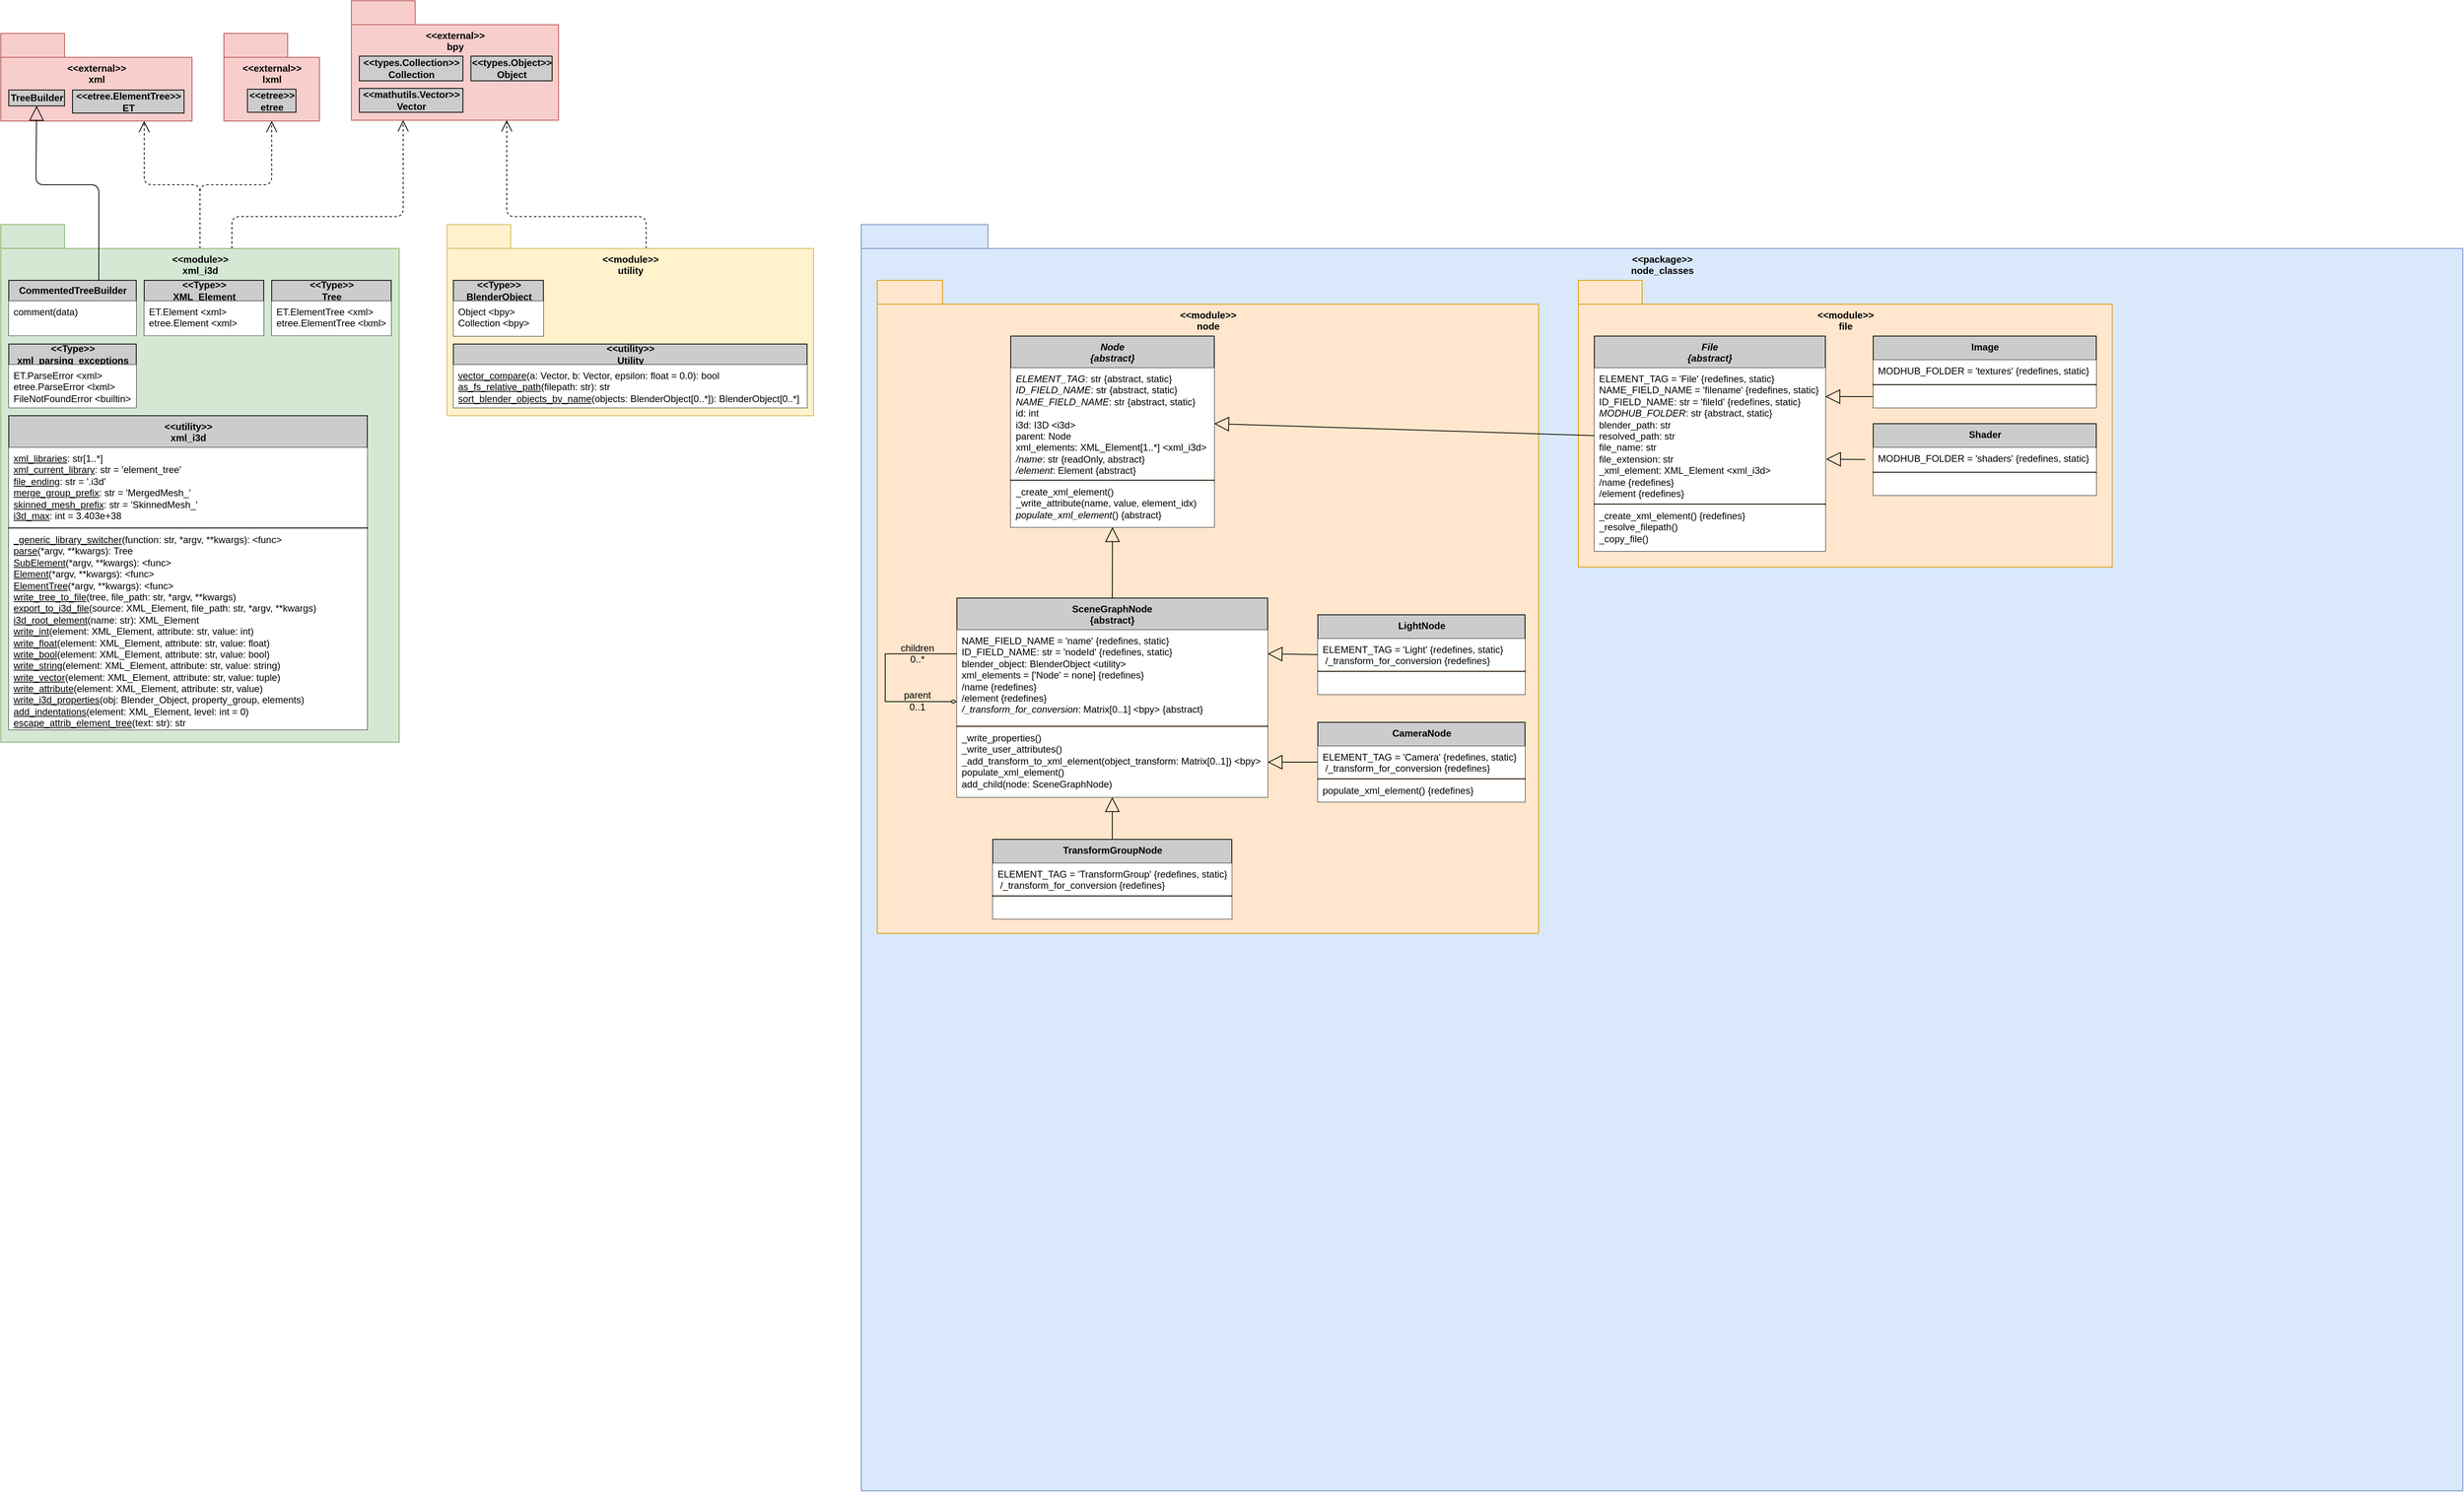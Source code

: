 <mxfile version="14.4.3" type="device"><diagram name="Page-1" id="b5b7bab2-c9e2-2cf4-8b2a-24fd1a2a6d21"><mxGraphModel dx="2844" dy="3982" grid="1" gridSize="10" guides="1" tooltips="1" connect="1" arrows="1" fold="1" page="1" pageScale="1" pageWidth="827" pageHeight="1169" background="#ffffff" math="0" shadow="0"><root><mxCell id="0"/><mxCell id="1" parent="0"/><mxCell id="hyC1rjjS6D9ZSaGe7eLf-1" value="&amp;lt;&amp;lt;package&amp;gt;&amp;gt;&lt;br&gt;node_classes" style="shape=folder;fontStyle=1;tabWidth=80;tabHeight=30;tabPosition=left;html=1;boundedLbl=1;verticalAlign=top;fillColor=#dae8fc;strokeColor=#6c8ebf;" parent="1" vertex="1"><mxGeometry x="1120" y="-990" width="2010" height="1590" as="geometry"/></mxCell><mxCell id="IZFEY0VcawkdVbA5wCVp-119" value="" style="group" parent="1" vertex="1" connectable="0"><mxGeometry x="320" y="-1240" width="130" height="130" as="geometry"/></mxCell><mxCell id="IZFEY0VcawkdVbA5wCVp-196" value="" style="group" parent="IZFEY0VcawkdVbA5wCVp-119" vertex="1" connectable="0"><mxGeometry y="10" width="120" height="110" as="geometry"/></mxCell><mxCell id="IZFEY0VcawkdVbA5wCVp-99" value="&amp;lt;&amp;lt;external&amp;gt;&amp;gt;&lt;br&gt;lxml" style="shape=folder;fontStyle=1;tabWidth=80;tabHeight=30;tabPosition=left;html=1;boundedLbl=1;verticalAlign=top;fillColor=#f8cecc;strokeColor=#b85450;" parent="IZFEY0VcawkdVbA5wCVp-196" vertex="1"><mxGeometry width="120" height="110" as="geometry"/></mxCell><mxCell id="IZFEY0VcawkdVbA5wCVp-190" value="&lt;b&gt;&amp;lt;&amp;lt;etree&amp;gt;&amp;gt;&lt;br&gt;etree&lt;br&gt;&lt;/b&gt;" style="fontStyle=0;shadow=0;sketch=0;strokeWidth=1;fillColor=#CCCCCC;gradientColor=none;fontSize=12;html=1;" parent="IZFEY0VcawkdVbA5wCVp-196" vertex="1"><mxGeometry x="29.538" y="70" width="60.923" height="29" as="geometry"/></mxCell><mxCell id="IZFEY0VcawkdVbA5wCVp-120" value="" style="group" parent="1" vertex="1" connectable="0"><mxGeometry x="40" y="-1230" width="240" height="130" as="geometry"/></mxCell><mxCell id="IZFEY0VcawkdVbA5wCVp-109" value="&amp;lt;&amp;lt;external&amp;gt;&amp;gt;&lt;br&gt;xml" style="shape=folder;fontStyle=1;tabWidth=80;tabHeight=30;tabPosition=left;html=1;boundedLbl=1;verticalAlign=top;fillColor=#f8cecc;strokeColor=#b85450;" parent="IZFEY0VcawkdVbA5wCVp-120" vertex="1"><mxGeometry width="240" height="110" as="geometry"/></mxCell><mxCell id="IZFEY0VcawkdVbA5wCVp-188" value="&lt;b&gt;TreeBuilder&lt;/b&gt;" style="fontStyle=0;shadow=0;sketch=0;strokeWidth=1;fillColor=#CCCCCC;gradientColor=none;fontSize=12;html=1;" parent="IZFEY0VcawkdVbA5wCVp-120" vertex="1"><mxGeometry x="10" y="71" width="70" height="20" as="geometry"/></mxCell><mxCell id="IZFEY0VcawkdVbA5wCVp-189" value="&lt;b&gt;&amp;lt;&amp;lt;etree.ElementTree&amp;gt;&amp;gt;&lt;br&gt;ET&lt;br&gt;&lt;/b&gt;" style="fontStyle=0;shadow=0;sketch=0;strokeWidth=1;fillColor=#CCCCCC;gradientColor=none;fontSize=12;html=1;" parent="IZFEY0VcawkdVbA5wCVp-120" vertex="1"><mxGeometry x="90" y="71" width="140" height="29" as="geometry"/></mxCell><mxCell id="IZFEY0VcawkdVbA5wCVp-142" value="" style="endArrow=open;endSize=12;dashed=1;html=1;align=center;exitX=0;exitY=0;exitDx=250;exitDy=30;exitPerimeter=0;entryX=0.5;entryY=1;entryDx=0;entryDy=0;entryPerimeter=0;" parent="1" source="IZFEY0VcawkdVbA5wCVp-108" target="IZFEY0VcawkdVbA5wCVp-99" edge="1"><mxGeometry x="-0.115" y="57" width="160" relative="1" as="geometry"><mxPoint x="310" y="-1060" as="sourcePoint"/><mxPoint x="470" y="-1060" as="targetPoint"/><Array as="points"><mxPoint x="290" y="-1040"/><mxPoint x="380" y="-1040"/></Array><mxPoint as="offset"/></mxGeometry></mxCell><mxCell id="IZFEY0VcawkdVbA5wCVp-143" value="" style="endArrow=open;endSize=12;dashed=1;html=1;align=center;exitX=0;exitY=0;exitDx=250;exitDy=30;exitPerimeter=0;entryX=0.75;entryY=1;entryDx=0;entryDy=0;entryPerimeter=0;" parent="1" source="IZFEY0VcawkdVbA5wCVp-108" target="IZFEY0VcawkdVbA5wCVp-109" edge="1"><mxGeometry x="-0.25" y="-40" width="160" relative="1" as="geometry"><mxPoint x="320" y="-1050" as="sourcePoint"/><mxPoint x="210" y="-1100" as="targetPoint"/><Array as="points"><mxPoint x="290" y="-1040"/><mxPoint x="220" y="-1040"/></Array><mxPoint as="offset"/></mxGeometry></mxCell><mxCell id="IZFEY0VcawkdVbA5wCVp-153" value="" style="group" parent="1" vertex="1" connectable="0"><mxGeometry x="480" y="-1241" width="293" height="170" as="geometry"/></mxCell><mxCell id="IZFEY0VcawkdVbA5wCVp-195" value="" style="group" parent="IZFEY0VcawkdVbA5wCVp-153" vertex="1" connectable="0"><mxGeometry y="-30" width="260" height="150" as="geometry"/></mxCell><mxCell id="IZFEY0VcawkdVbA5wCVp-154" value="&amp;lt;&amp;lt;external&amp;gt;&amp;gt;&lt;br&gt;bpy" style="shape=folder;fontStyle=1;tabWidth=80;tabHeight=30;tabPosition=left;html=1;boundedLbl=1;verticalAlign=top;fillColor=#f8cecc;strokeColor=#b85450;" parent="IZFEY0VcawkdVbA5wCVp-195" vertex="1"><mxGeometry width="260" height="150" as="geometry"/></mxCell><mxCell id="IZFEY0VcawkdVbA5wCVp-194" value="&lt;b&gt;&amp;lt;&amp;lt;types.Collection&amp;gt;&amp;gt;&lt;br&gt;Collection&lt;/b&gt;" style="fontStyle=0;shadow=0;sketch=0;strokeWidth=1;fillColor=#CCCCCC;gradientColor=none;fontSize=12;html=1;" parent="IZFEY0VcawkdVbA5wCVp-195" vertex="1"><mxGeometry x="10" y="69.5" width="130" height="31" as="geometry"/></mxCell><mxCell id="IZFEY0VcawkdVbA5wCVp-193" value="&lt;b&gt;&amp;lt;&amp;lt;mathutils.Vector&amp;gt;&amp;gt;&lt;br&gt;Vector&lt;/b&gt;" style="fontStyle=0;shadow=0;sketch=0;strokeWidth=1;fillColor=#CCCCCC;gradientColor=none;fontSize=12;html=1;" parent="IZFEY0VcawkdVbA5wCVp-195" vertex="1"><mxGeometry x="10" y="110" width="130" height="30" as="geometry"/></mxCell><mxCell id="IZFEY0VcawkdVbA5wCVp-191" value="&lt;b&gt;&amp;lt;&amp;lt;types.Object&amp;gt;&amp;gt;&lt;br&gt;Object&lt;/b&gt;" style="fontStyle=0;shadow=0;sketch=0;strokeWidth=1;fillColor=#CCCCCC;gradientColor=none;fontSize=12;html=1;" parent="IZFEY0VcawkdVbA5wCVp-195" vertex="1"><mxGeometry x="150" y="69.5" width="101.93" height="31" as="geometry"/></mxCell><mxCell id="IZFEY0VcawkdVbA5wCVp-159" value="" style="endArrow=open;endSize=12;dashed=1;html=1;align=center;entryX=0.75;entryY=1;entryDx=0;entryDy=0;entryPerimeter=0;exitX=0;exitY=0;exitDx=250;exitDy=30;exitPerimeter=0;" parent="1" source="IZFEY0VcawkdVbA5wCVp-149" target="IZFEY0VcawkdVbA5wCVp-154" edge="1"><mxGeometry width="160" relative="1" as="geometry"><mxPoint x="690" y="-1040" as="sourcePoint"/><mxPoint x="850" y="-1040" as="targetPoint"/><Array as="points"><mxPoint x="850" y="-1000"/><mxPoint x="675" y="-1000"/></Array></mxGeometry></mxCell><mxCell id="IZFEY0VcawkdVbA5wCVp-169" value="" style="group" parent="1" vertex="1" connectable="0"><mxGeometry x="600" y="-990" width="467" height="310" as="geometry"/></mxCell><mxCell id="IZFEY0VcawkdVbA5wCVp-149" value="&amp;lt;&amp;lt;module&amp;gt;&amp;gt;&lt;br&gt;utility" style="shape=folder;fontStyle=1;tabWidth=80;tabHeight=30;tabPosition=left;html=1;boundedLbl=1;verticalAlign=top;fillColor=#fff2cc;strokeColor=#d6b656;" parent="IZFEY0VcawkdVbA5wCVp-169" vertex="1"><mxGeometry width="460" height="240" as="geometry"/></mxCell><mxCell id="IZFEY0VcawkdVbA5wCVp-151" value="&lt;b&gt;&amp;lt;&amp;lt;Type&amp;gt;&amp;gt;&lt;br&gt;BlenderObject&lt;/b&gt;" style="swimlane;fontStyle=0;childLayout=stackLayout;horizontal=1;startSize=26;horizontalStack=0;resizeParent=1;resizeParentMax=0;resizeLast=0;collapsible=1;marginBottom=0;html=1;fillColor=#CCCCCC;" parent="IZFEY0VcawkdVbA5wCVp-169" vertex="1"><mxGeometry x="8.07" y="70" width="112.982" height="70" as="geometry"/></mxCell><mxCell id="IZFEY0VcawkdVbA5wCVp-152" value="Object &amp;lt;bpy&amp;gt;&lt;br&gt;Collection &amp;lt;bpy&amp;gt;" style="text;strokeColor=none;align=left;verticalAlign=top;spacingLeft=4;spacingRight=4;overflow=hidden;rotatable=0;points=[[0,0.5],[1,0.5]];portConstraint=eastwest;html=1;fillColor=#FFFFFF;" parent="IZFEY0VcawkdVbA5wCVp-151" vertex="1"><mxGeometry y="26" width="112.982" height="44" as="geometry"/></mxCell><mxCell id="IZFEY0VcawkdVbA5wCVp-160" value="&lt;b&gt;&amp;lt;&amp;lt;utility&amp;gt;&amp;gt;&lt;br&gt;Utility&lt;/b&gt;" style="swimlane;fontStyle=0;childLayout=stackLayout;horizontal=1;startSize=26;horizontalStack=0;resizeParent=1;resizeParentMax=0;resizeLast=0;collapsible=1;marginBottom=0;html=1;fillColor=#CCCCCC;" parent="IZFEY0VcawkdVbA5wCVp-169" vertex="1"><mxGeometry x="8.07" y="150" width="443.86" height="80" as="geometry"/></mxCell><mxCell id="IZFEY0VcawkdVbA5wCVp-161" value="&lt;u&gt;vector_compare&lt;/u&gt;(a: Vector, b: Vector, epsilon: float = 0.0): bool&lt;br&gt;&lt;u&gt;as_fs_relative_path&lt;/u&gt;(filepath: str): str&lt;br&gt;&lt;u&gt;sort_blender_objects_by_name&lt;/u&gt;(objects: BlenderObject[0..*]): BlenderObject[0..*]" style="text;strokeColor=none;align=left;verticalAlign=top;spacingLeft=4;spacingRight=4;overflow=hidden;rotatable=0;points=[[0,0.5],[1,0.5]];portConstraint=eastwest;html=1;fillColor=#ffffff;" parent="IZFEY0VcawkdVbA5wCVp-160" vertex="1"><mxGeometry y="26" width="443.86" height="54" as="geometry"/></mxCell><mxCell id="IZFEY0VcawkdVbA5wCVp-177" value="" style="group" parent="1" vertex="1" connectable="0"><mxGeometry x="40" y="-990" width="500" height="730" as="geometry"/></mxCell><mxCell id="IZFEY0VcawkdVbA5wCVp-108" value="&amp;lt;&amp;lt;module&amp;gt;&amp;gt;&lt;br&gt;xml_i3d" style="shape=folder;fontStyle=1;tabWidth=80;tabHeight=30;tabPosition=left;html=1;boundedLbl=1;verticalAlign=top;fillColor=#d5e8d4;strokeColor=#82b366;" parent="IZFEY0VcawkdVbA5wCVp-177" vertex="1"><mxGeometry width="500" height="650" as="geometry"/></mxCell><mxCell id="IZFEY0VcawkdVbA5wCVp-95" value="&amp;lt;&amp;lt;utility&amp;gt;&amp;gt;&lt;br&gt;xml_i3d" style="swimlane;fontStyle=1;align=center;verticalAlign=top;childLayout=stackLayout;horizontal=1;startSize=40;horizontalStack=0;resizeParent=1;resizeParentMax=0;resizeLast=0;collapsible=1;marginBottom=0;fillColor=#CCCCCC;html=1;" parent="IZFEY0VcawkdVbA5wCVp-177" vertex="1"><mxGeometry x="10" y="240" width="450" height="394.25" as="geometry"/></mxCell><mxCell id="IZFEY0VcawkdVbA5wCVp-96" value="&lt;u&gt;xml_libraries&lt;/u&gt;: str[1..*]&lt;br&gt;&lt;u&gt;xml_current_library&lt;/u&gt;: str = 'element_tree'&lt;br&gt;&lt;u&gt;file_ending&lt;/u&gt;: str = '.i3d'&lt;br&gt;&lt;u&gt;merge_group_prefix&lt;/u&gt;: str = 'MergedMesh_'&lt;br&gt;&lt;u&gt;skinned_mesh_prefix&lt;/u&gt;: str = 'SkinnedMesh_'&lt;br&gt;&lt;u&gt;i3d_max&lt;/u&gt;: int =&amp;nbsp;3.403e+38&lt;br&gt;&amp;nbsp;" style="text;strokeColor=none;align=left;verticalAlign=top;spacingLeft=4;spacingRight=4;overflow=hidden;rotatable=0;points=[[0,0.5],[1,0.5]];portConstraint=eastwest;html=1;fillColor=#ffffff;" parent="IZFEY0VcawkdVbA5wCVp-95" vertex="1"><mxGeometry y="40" width="450" height="100" as="geometry"/></mxCell><mxCell id="IZFEY0VcawkdVbA5wCVp-97" value="" style="line;strokeWidth=1;fillColor=none;align=left;verticalAlign=middle;spacingTop=0;spacingLeft=0;spacingRight=0;rotatable=0;labelPosition=right;points=[];portConstraint=eastwest;sketch=0;spacing=0;fontSize=12;perimeterSpacing=0;shadow=0;" parent="IZFEY0VcawkdVbA5wCVp-95" vertex="1"><mxGeometry y="140" width="450" height="2.12" as="geometry"/></mxCell><mxCell id="IZFEY0VcawkdVbA5wCVp-98" value="&lt;u&gt;_generic_library_switcher&lt;/u&gt;(function: str, *argv, **kwargs): &amp;lt;func&amp;gt;&lt;br&gt;&lt;u&gt;parse&lt;/u&gt;(*argv, **kwargs): Tree&amp;nbsp;&lt;br&gt;&lt;u&gt;SubElement&lt;/u&gt;(*argv, **kwargs): &amp;lt;func&amp;gt;&lt;br&gt;&lt;u&gt;Element&lt;/u&gt;(*argv, **kwargs): &amp;lt;func&amp;gt;&lt;br&gt;&lt;u&gt;ElementTree&lt;/u&gt;(*argv, **kwargs): &amp;lt;func&amp;gt;&lt;br&gt;&lt;u&gt;write_tree_to_file&lt;/u&gt;(tree, file_path: str, *argv, **kwargs)&lt;br&gt;&lt;u&gt;export_to_i3d_file&lt;/u&gt;(source: XML_Element, file_path: str, *argv, **kwargs)&lt;br&gt;&lt;u&gt;i3d_root_element&lt;/u&gt;(name: str): XML_Element&lt;br&gt;&lt;u&gt;write_int&lt;/u&gt;(element: XML_Element, attribute: str, value: int)&lt;br&gt;&lt;u&gt;write_float&lt;/u&gt;(element: XML_Element, attribute: str, value: float)&lt;br&gt;&lt;u&gt;write_bool&lt;/u&gt;(element: XML_Element, attribute: str, value: bool)&lt;br&gt;&lt;u&gt;write_string&lt;/u&gt;(element: XML_Element, attribute: str, value: string)&lt;br&gt;&lt;u&gt;write_vector&lt;/u&gt;(element: XML_Element, attribute: str, value: tuple)&lt;br&gt;&lt;u&gt;write_attribute&lt;/u&gt;(element: XML_Element, attribute: str, value)&lt;br&gt;&lt;u&gt;write_i3d_properties&lt;/u&gt;(obj: Blender_Object, property_group, elements)&lt;br&gt;&lt;u&gt;add_indentations&lt;/u&gt;(element: XML_Element, level: int = 0)&lt;br&gt;&lt;u&gt;escape_attrib_element_tree&lt;/u&gt;(text: str): str" style="text;strokeColor=none;align=left;verticalAlign=top;spacingLeft=4;spacingRight=4;overflow=hidden;rotatable=0;points=[[0,0.5],[1,0.5]];portConstraint=eastwest;fillColor=#ffffff;html=1;" parent="IZFEY0VcawkdVbA5wCVp-95" vertex="1"><mxGeometry y="142.12" width="450" height="252.13" as="geometry"/></mxCell><mxCell id="IZFEY0VcawkdVbA5wCVp-104" value="&lt;b&gt;CommentedTreeBuilder&lt;/b&gt;" style="swimlane;fontStyle=0;childLayout=stackLayout;horizontal=1;startSize=26;horizontalStack=0;resizeParent=1;resizeParentMax=0;resizeLast=0;collapsible=1;marginBottom=0;html=1;fillColor=#CCCCCC;" parent="IZFEY0VcawkdVbA5wCVp-177" vertex="1"><mxGeometry x="10" y="70.002" width="160" height="69.31" as="geometry"/></mxCell><mxCell id="IZFEY0VcawkdVbA5wCVp-105" value="comment(data)" style="text;strokeColor=none;align=left;verticalAlign=top;spacingLeft=4;spacingRight=4;overflow=hidden;rotatable=0;points=[[0,0.5],[1,0.5]];portConstraint=eastwest;fillColor=#ffffff;" parent="IZFEY0VcawkdVbA5wCVp-104" vertex="1"><mxGeometry y="26" width="160" height="43.31" as="geometry"/></mxCell><mxCell id="IZFEY0VcawkdVbA5wCVp-124" value="&lt;b&gt;&amp;lt;&amp;lt;Type&amp;gt;&amp;gt;&lt;br&gt;XML_Element&lt;/b&gt;" style="swimlane;fontStyle=0;childLayout=stackLayout;horizontal=1;startSize=26;horizontalStack=0;resizeParent=1;resizeParentMax=0;resizeLast=0;collapsible=1;marginBottom=0;html=1;fillColor=#CCCCCC;" parent="IZFEY0VcawkdVbA5wCVp-177" vertex="1"><mxGeometry x="180" y="70" width="150" height="69.312" as="geometry"/></mxCell><mxCell id="IZFEY0VcawkdVbA5wCVp-125" value="ET.Element &amp;lt;xml&amp;gt;&lt;br&gt;etree.Element &amp;lt;xml&amp;gt;" style="text;strokeColor=none;align=left;verticalAlign=top;spacingLeft=4;spacingRight=4;overflow=hidden;rotatable=0;points=[[0,0.5],[1,0.5]];portConstraint=eastwest;html=1;fillColor=#ffffff;" parent="IZFEY0VcawkdVbA5wCVp-124" vertex="1"><mxGeometry y="26" width="150" height="43.312" as="geometry"/></mxCell><mxCell id="IZFEY0VcawkdVbA5wCVp-167" value="&lt;b&gt;&amp;lt;&amp;lt;Type&amp;gt;&amp;gt;&lt;br&gt;Tree&lt;/b&gt;" style="swimlane;fontStyle=0;childLayout=stackLayout;horizontal=1;startSize=26;horizontalStack=0;resizeParent=1;resizeParentMax=0;resizeLast=0;collapsible=1;marginBottom=0;html=1;fillColor=#CCCCCC;" parent="IZFEY0VcawkdVbA5wCVp-177" vertex="1"><mxGeometry x="340" y="70.002" width="150" height="69.31" as="geometry"/></mxCell><mxCell id="IZFEY0VcawkdVbA5wCVp-168" value="ET.ElementTree &amp;lt;xml&amp;gt;&lt;br&gt;etree.ElementTree &amp;lt;lxml&amp;gt;" style="text;strokeColor=none;align=left;verticalAlign=top;spacingLeft=4;spacingRight=4;overflow=hidden;rotatable=0;points=[[0,0.5],[1,0.5]];portConstraint=eastwest;html=1;fillColor=#ffffff;" parent="IZFEY0VcawkdVbA5wCVp-167" vertex="1"><mxGeometry y="26" width="150" height="43.31" as="geometry"/></mxCell><mxCell id="IZFEY0VcawkdVbA5wCVp-180" value="&lt;b&gt;&amp;lt;&amp;lt;Type&amp;gt;&amp;gt;&lt;br&gt;xml_parsing_exceptions&lt;br&gt;&lt;/b&gt;" style="swimlane;fontStyle=0;childLayout=stackLayout;horizontal=1;startSize=26;horizontalStack=0;resizeParent=1;resizeParentMax=0;resizeLast=0;collapsible=1;marginBottom=0;html=1;fillColor=#CCCCCC;" parent="IZFEY0VcawkdVbA5wCVp-177" vertex="1"><mxGeometry x="10" y="150" width="160" height="80" as="geometry"/></mxCell><mxCell id="IZFEY0VcawkdVbA5wCVp-181" value="ET.ParseError &amp;lt;xml&amp;gt;&lt;br&gt;etree.ParseError &amp;lt;lxml&amp;gt;&lt;br&gt;FileNotFoundError &amp;lt;builtin&amp;gt;" style="text;strokeColor=none;align=left;verticalAlign=top;spacingLeft=4;spacingRight=4;overflow=hidden;rotatable=0;points=[[0,0.5],[1,0.5]];portConstraint=eastwest;html=1;fillColor=#ffffff;" parent="IZFEY0VcawkdVbA5wCVp-180" vertex="1"><mxGeometry y="26" width="160" height="54" as="geometry"/></mxCell><mxCell id="IZFEY0VcawkdVbA5wCVp-178" value="" style="endArrow=open;endSize=12;dashed=1;html=1;align=center;entryX=0.25;entryY=1;entryDx=0;entryDy=0;entryPerimeter=0;exitX=0;exitY=0;exitDx=290;exitDy=30;exitPerimeter=0;" parent="1" source="IZFEY0VcawkdVbA5wCVp-108" target="IZFEY0VcawkdVbA5wCVp-154" edge="1"><mxGeometry x="-0.115" y="57" width="160" relative="1" as="geometry"><mxPoint x="460" y="-970" as="sourcePoint"/><mxPoint x="487.5" y="-1090" as="targetPoint"/><Array as="points"><mxPoint x="330" y="-1000"/><mxPoint x="545" y="-1000"/></Array><mxPoint as="offset"/></mxGeometry></mxCell><mxCell id="IZFEY0VcawkdVbA5wCVp-122" value="" style="endArrow=block;endSize=16;endFill=0;html=1;entryX=0.5;entryY=1;entryDx=0;entryDy=0;" parent="1" target="IZFEY0VcawkdVbA5wCVp-188" edge="1"><mxGeometry width="160" relative="1" as="geometry"><mxPoint x="163" y="-920" as="sourcePoint"/><mxPoint x="84" y="-1100" as="targetPoint"/><Array as="points"><mxPoint x="163" y="-1040"/><mxPoint x="84" y="-1040"/></Array></mxGeometry></mxCell><mxCell id="VCYkLwe4R0at4fkHDpr9-2" value="&amp;lt;&amp;lt;module&amp;gt;&amp;gt;&lt;br&gt;file" style="shape=folder;fontStyle=1;tabWidth=80;tabHeight=30;tabPosition=left;html=1;boundedLbl=1;verticalAlign=top;fillColor=#ffe6cc;strokeColor=#d79b00;" vertex="1" parent="1"><mxGeometry x="2020" y="-920" width="670" height="360" as="geometry"/></mxCell><mxCell id="VCYkLwe4R0at4fkHDpr9-3" value="File&#10;{abstract}" style="swimlane;fontStyle=3;align=center;verticalAlign=top;childLayout=stackLayout;horizontal=1;startSize=40;horizontalStack=0;resizeParent=1;resizeParentMax=0;resizeLast=0;collapsible=1;marginBottom=0;fillColor=#CCCCCC;" vertex="1" parent="1"><mxGeometry x="2040" y="-850" width="290" height="270" as="geometry"/></mxCell><mxCell id="VCYkLwe4R0at4fkHDpr9-4" value="ELEMENT_TAG = 'File' {redefines, static}&lt;br&gt;NAME_FIELD_NAME = 'filename' {redefines, static}&lt;br&gt;ID_FIELD_NAME: str = 'fileId' {redefines, static}&lt;br&gt;&lt;i&gt;MODHUB_FOLDER&lt;/i&gt;: str {abstract, static}&lt;br&gt;blender_path: str&lt;br&gt;resolved_path: str&lt;br&gt;file_name: str&lt;br&gt;file_extension: str&lt;br&gt;_xml_element: XML_Element &amp;lt;xml_i3d&amp;gt;&lt;br&gt;/name {redefines}&lt;br&gt;/element {redefines}" style="text;strokeColor=none;align=left;verticalAlign=top;spacingLeft=4;spacingRight=4;overflow=hidden;rotatable=0;points=[[0,0.5],[1,0.5],[1, 0.25],[1,0.75],[0, 0.25],[0,0.75]];portConstraint=eastwest;html=1;fillColor=#ffffff;" vertex="1" parent="VCYkLwe4R0at4fkHDpr9-3"><mxGeometry y="40" width="290" height="170" as="geometry"/></mxCell><mxCell id="VCYkLwe4R0at4fkHDpr9-5" value="" style="line;strokeWidth=1;fillColor=none;align=left;verticalAlign=middle;spacingTop=0;spacingLeft=0;spacingRight=0;rotatable=0;labelPosition=right;points=[];portConstraint=eastwest;sketch=0;spacing=0;fontSize=12;perimeterSpacing=0;shadow=0;" vertex="1" parent="VCYkLwe4R0at4fkHDpr9-3"><mxGeometry y="210" width="290" height="2.12" as="geometry"/></mxCell><mxCell id="VCYkLwe4R0at4fkHDpr9-6" value="_create_xml_element() {redefines}&lt;br&gt;_resolve_filepath()&lt;br&gt;_copy_file()" style="text;strokeColor=none;align=left;verticalAlign=top;spacingLeft=4;spacingRight=4;overflow=hidden;rotatable=0;points=[[0,0.5],[1,0.5]];portConstraint=eastwest;fillColor=#ffffff;html=1;" vertex="1" parent="VCYkLwe4R0at4fkHDpr9-3"><mxGeometry y="212.12" width="290" height="57.88" as="geometry"/></mxCell><mxCell id="hyC1rjjS6D9ZSaGe7eLf-66" value="" style="group" parent="1" vertex="1" connectable="0"><mxGeometry x="1140" y="-920" width="830" height="820" as="geometry"/></mxCell><mxCell id="hyC1rjjS6D9ZSaGe7eLf-2" value="&amp;lt;&amp;lt;module&amp;gt;&amp;gt;&lt;br&gt;node" style="shape=folder;fontStyle=1;tabWidth=80;tabHeight=30;tabPosition=left;html=1;boundedLbl=1;verticalAlign=top;fillColor=#ffe6cc;strokeColor=#d79b00;" parent="hyC1rjjS6D9ZSaGe7eLf-66" vertex="1"><mxGeometry width="830" height="820" as="geometry"/></mxCell><mxCell id="hyC1rjjS6D9ZSaGe7eLf-11" value="SceneGraphNode&#10;{abstract}" style="swimlane;fontStyle=1;align=center;verticalAlign=top;childLayout=stackLayout;horizontal=1;startSize=40;horizontalStack=0;resizeParent=1;resizeParentMax=0;resizeLast=0;collapsible=1;marginBottom=0;fillColor=#CCCCCC;" parent="hyC1rjjS6D9ZSaGe7eLf-66" vertex="1"><mxGeometry x="100" y="399" width="390" height="250" as="geometry"/></mxCell><mxCell id="hyC1rjjS6D9ZSaGe7eLf-12" value="NAME_FIELD_NAME = 'name' {redefines, static}&lt;br&gt;ID_FIELD_NAME: str = 'nodeId' {redefines, static}&lt;br&gt;blender_object: BlenderObject &amp;lt;utility&amp;gt;&lt;br&gt;xml_elements = ['Node' = none] {redefines}&lt;br&gt;/name {redefines}&lt;br&gt;/element {redefines}&lt;br&gt;&lt;i&gt;/_transform_for_conversion&lt;/i&gt;: Matrix[0..1] &amp;lt;bpy&amp;gt; {abstract}" style="text;strokeColor=none;align=left;verticalAlign=top;spacingLeft=4;spacingRight=4;overflow=hidden;rotatable=0;points=[[0,0.5],[1,0.5],[1, 0.25],[1,0.75],[0, 0.25],[0,0.75]];portConstraint=eastwest;html=1;fillColor=#ffffff;" parent="hyC1rjjS6D9ZSaGe7eLf-11" vertex="1"><mxGeometry y="40" width="390" height="120" as="geometry"/></mxCell><mxCell id="hyC1rjjS6D9ZSaGe7eLf-13" value="" style="line;strokeWidth=1;fillColor=none;align=left;verticalAlign=middle;spacingTop=0;spacingLeft=0;spacingRight=0;rotatable=0;labelPosition=right;points=[];portConstraint=eastwest;sketch=0;spacing=0;fontSize=12;perimeterSpacing=0;shadow=0;" parent="hyC1rjjS6D9ZSaGe7eLf-11" vertex="1"><mxGeometry y="160" width="390" height="2.12" as="geometry"/></mxCell><mxCell id="hyC1rjjS6D9ZSaGe7eLf-14" value="_write_properties()&lt;br&gt;_write_user_attributes()&lt;br&gt;_add_transform_to_xml_element(object_transform: Matrix[0..1]) &amp;lt;bpy&amp;gt;&lt;br&gt;populate_xml_element()&lt;br&gt;add_child(node: SceneGraphNode)" style="text;strokeColor=none;align=left;verticalAlign=top;spacingLeft=4;spacingRight=4;overflow=hidden;rotatable=0;points=[[0,0.5],[1,0.5]];portConstraint=eastwest;fillColor=#ffffff;html=1;" parent="hyC1rjjS6D9ZSaGe7eLf-11" vertex="1"><mxGeometry y="162.12" width="390" height="87.88" as="geometry"/></mxCell><mxCell id="hyC1rjjS6D9ZSaGe7eLf-25" value="" style="endArrow=diamondThin;html=1;rounded=0;align=center;verticalAlign=top;endFill=0;labelBackgroundColor=none;exitX=0;exitY=0.25;exitDx=0;exitDy=0;entryX=0;entryY=0.75;entryDx=0;entryDy=0;" parent="hyC1rjjS6D9ZSaGe7eLf-11" source="hyC1rjjS6D9ZSaGe7eLf-12" target="hyC1rjjS6D9ZSaGe7eLf-12" edge="1"><mxGeometry relative="1" as="geometry"><mxPoint x="-140" y="70" as="sourcePoint"/><mxPoint x="-140" y="133" as="targetPoint"/><Array as="points"><mxPoint x="-90" y="70"/><mxPoint x="-90" y="130"/></Array></mxGeometry></mxCell><mxCell id="hyC1rjjS6D9ZSaGe7eLf-26" value="children" style="resizable=0;html=1;align=center;verticalAlign=bottom;labelBackgroundColor=none;" parent="hyC1rjjS6D9ZSaGe7eLf-25" connectable="0" vertex="1"><mxGeometry x="-1" relative="1" as="geometry"><mxPoint x="-50" y="1" as="offset"/></mxGeometry></mxCell><mxCell id="hyC1rjjS6D9ZSaGe7eLf-27" value="0..*" style="resizable=0;html=1;align=center;verticalAlign=top;labelBackgroundColor=none;" parent="hyC1rjjS6D9ZSaGe7eLf-25" connectable="0" vertex="1"><mxGeometry x="-1" relative="1" as="geometry"><mxPoint x="-50" y="-7" as="offset"/></mxGeometry></mxCell><mxCell id="hyC1rjjS6D9ZSaGe7eLf-28" value="parent" style="resizable=0;html=1;align=center;verticalAlign=bottom;labelBackgroundColor=none;" parent="hyC1rjjS6D9ZSaGe7eLf-25" connectable="0" vertex="1"><mxGeometry x="1" relative="1" as="geometry"><mxPoint x="-50" y="0.97" as="offset"/></mxGeometry></mxCell><mxCell id="hyC1rjjS6D9ZSaGe7eLf-29" value="0..1" style="resizable=0;html=1;align=center;verticalAlign=top;labelBackgroundColor=none;" parent="hyC1rjjS6D9ZSaGe7eLf-25" connectable="0" vertex="1"><mxGeometry x="1" relative="1" as="geometry"><mxPoint x="-50.0" y="-7.03" as="offset"/></mxGeometry></mxCell><mxCell id="hyC1rjjS6D9ZSaGe7eLf-39" value="TransformGroupNode" style="swimlane;fontStyle=1;align=center;verticalAlign=top;childLayout=stackLayout;horizontal=1;startSize=30;horizontalStack=0;resizeParent=1;resizeParentMax=0;resizeLast=0;collapsible=1;marginBottom=0;fillColor=#CCCCCC;html=1;" parent="hyC1rjjS6D9ZSaGe7eLf-66" vertex="1"><mxGeometry x="145" y="702" width="300" height="100" as="geometry"/></mxCell><mxCell id="hyC1rjjS6D9ZSaGe7eLf-40" value="ELEMENT_TAG = 'TransformGroup' {redefines, static}&lt;br&gt;&amp;nbsp;/_transform_for_conversion {redefines}" style="text;strokeColor=none;align=left;verticalAlign=top;spacingLeft=4;spacingRight=4;overflow=hidden;rotatable=0;points=[[0,0.5],[1,0.5],[1,0.25],[1,0.75]];portConstraint=eastwest;html=1;fillColor=#ffffff;" parent="hyC1rjjS6D9ZSaGe7eLf-39" vertex="1"><mxGeometry y="30" width="300" height="40" as="geometry"/></mxCell><mxCell id="hyC1rjjS6D9ZSaGe7eLf-41" value="" style="line;strokeWidth=1;fillColor=none;align=left;verticalAlign=middle;spacingTop=0;spacingLeft=0;spacingRight=0;rotatable=0;labelPosition=right;points=[];portConstraint=eastwest;sketch=0;spacing=0;fontSize=12;perimeterSpacing=0;shadow=0;" parent="hyC1rjjS6D9ZSaGe7eLf-39" vertex="1"><mxGeometry y="70" width="300" height="2.12" as="geometry"/></mxCell><mxCell id="hyC1rjjS6D9ZSaGe7eLf-42" value="" style="text;strokeColor=none;align=left;verticalAlign=top;spacingLeft=4;spacingRight=4;overflow=hidden;rotatable=0;points=[[0,0.5],[1,0.5]];portConstraint=eastwest;fillColor=#ffffff;" parent="hyC1rjjS6D9ZSaGe7eLf-39" vertex="1"><mxGeometry y="72.12" width="300" height="27.88" as="geometry"/></mxCell><mxCell id="hyC1rjjS6D9ZSaGe7eLf-46" value="LightNode" style="swimlane;fontStyle=1;align=center;verticalAlign=top;childLayout=stackLayout;horizontal=1;startSize=30;horizontalStack=0;resizeParent=1;resizeParentMax=0;resizeLast=0;collapsible=1;marginBottom=0;fillColor=#CCCCCC;html=1;" parent="hyC1rjjS6D9ZSaGe7eLf-66" vertex="1"><mxGeometry x="553" y="420" width="260" height="100" as="geometry"/></mxCell><mxCell id="hyC1rjjS6D9ZSaGe7eLf-47" value="ELEMENT_TAG = 'Light' {redefines, static}&lt;br&gt;&amp;nbsp;/_transform_for_conversion {redefines}" style="text;strokeColor=none;align=left;verticalAlign=top;spacingLeft=4;spacingRight=4;overflow=hidden;rotatable=0;points=[[0,0.5],[1,0.5],[1,0.25],[1,0.75]];portConstraint=eastwest;html=1;fillColor=#ffffff;" parent="hyC1rjjS6D9ZSaGe7eLf-46" vertex="1"><mxGeometry y="30" width="260" height="40" as="geometry"/></mxCell><mxCell id="hyC1rjjS6D9ZSaGe7eLf-48" value="" style="line;strokeWidth=1;fillColor=none;align=left;verticalAlign=middle;spacingTop=0;spacingLeft=0;spacingRight=0;rotatable=0;labelPosition=right;points=[];portConstraint=eastwest;sketch=0;spacing=0;fontSize=12;perimeterSpacing=0;shadow=0;" parent="hyC1rjjS6D9ZSaGe7eLf-46" vertex="1"><mxGeometry y="70" width="260" height="2.12" as="geometry"/></mxCell><mxCell id="hyC1rjjS6D9ZSaGe7eLf-49" value="" style="text;strokeColor=none;align=left;verticalAlign=top;spacingLeft=4;spacingRight=4;overflow=hidden;rotatable=0;points=[[0,0.5],[1,0.5]];portConstraint=eastwest;fillColor=#ffffff;" parent="hyC1rjjS6D9ZSaGe7eLf-46" vertex="1"><mxGeometry y="72.12" width="260" height="27.88" as="geometry"/></mxCell><mxCell id="hyC1rjjS6D9ZSaGe7eLf-52" value="CameraNode" style="swimlane;fontStyle=1;align=center;verticalAlign=top;childLayout=stackLayout;horizontal=1;startSize=30;horizontalStack=0;resizeParent=1;resizeParentMax=0;resizeLast=0;collapsible=1;marginBottom=0;fillColor=#CCCCCC;html=1;" parent="hyC1rjjS6D9ZSaGe7eLf-66" vertex="1"><mxGeometry x="553" y="555" width="260" height="100" as="geometry"/></mxCell><mxCell id="hyC1rjjS6D9ZSaGe7eLf-53" value="ELEMENT_TAG = 'Camera' {redefines, static}&lt;br&gt;&amp;nbsp;/_transform_for_conversion {redefines}" style="text;strokeColor=none;align=left;verticalAlign=top;spacingLeft=4;spacingRight=4;overflow=hidden;rotatable=0;points=[[0,0.5],[1,0.5],[1,0.25],[1,0.75]];portConstraint=eastwest;html=1;fillColor=#ffffff;" parent="hyC1rjjS6D9ZSaGe7eLf-52" vertex="1"><mxGeometry y="30" width="260" height="40" as="geometry"/></mxCell><mxCell id="hyC1rjjS6D9ZSaGe7eLf-54" value="" style="line;strokeWidth=1;fillColor=none;align=left;verticalAlign=middle;spacingTop=0;spacingLeft=0;spacingRight=0;rotatable=0;labelPosition=right;points=[];portConstraint=eastwest;sketch=0;spacing=0;fontSize=12;perimeterSpacing=0;shadow=0;" parent="hyC1rjjS6D9ZSaGe7eLf-52" vertex="1"><mxGeometry y="70" width="260" height="2.12" as="geometry"/></mxCell><mxCell id="hyC1rjjS6D9ZSaGe7eLf-55" value="populate_xml_element() {redefines}" style="text;strokeColor=none;align=left;verticalAlign=top;spacingLeft=4;spacingRight=4;overflow=hidden;rotatable=0;points=[[0,0.5],[1,0.5]];portConstraint=eastwest;fillColor=#ffffff;" parent="hyC1rjjS6D9ZSaGe7eLf-52" vertex="1"><mxGeometry y="72.12" width="260" height="27.88" as="geometry"/></mxCell><mxCell id="hyC1rjjS6D9ZSaGe7eLf-44" value="" style="endArrow=block;endSize=16;endFill=0;html=1;exitX=0.5;exitY=0;exitDx=0;exitDy=0;entryX=0.5;entryY=1;entryDx=0;entryDy=0;" parent="hyC1rjjS6D9ZSaGe7eLf-66" source="hyC1rjjS6D9ZSaGe7eLf-39" target="hyC1rjjS6D9ZSaGe7eLf-11" edge="1"><mxGeometry width="160" relative="1" as="geometry"><mxPoint x="2160" y="440" as="sourcePoint"/><mxPoint x="3610" y="451.176" as="targetPoint"/></mxGeometry></mxCell><mxCell id="hyC1rjjS6D9ZSaGe7eLf-51" value="" style="endArrow=block;endSize=16;endFill=0;html=1;exitX=0;exitY=0.5;exitDx=0;exitDy=0;entryX=1;entryY=0.25;entryDx=0;entryDy=0;" parent="hyC1rjjS6D9ZSaGe7eLf-66" source="hyC1rjjS6D9ZSaGe7eLf-47" target="hyC1rjjS6D9ZSaGe7eLf-12" edge="1"><mxGeometry width="160" relative="1" as="geometry"><mxPoint x="2160" y="440" as="sourcePoint"/><mxPoint x="3630" y="-183" as="targetPoint"/></mxGeometry></mxCell><mxCell id="hyC1rjjS6D9ZSaGe7eLf-56" value="" style="endArrow=block;endSize=16;endFill=0;html=1;exitX=0;exitY=0.5;exitDx=0;exitDy=0;entryX=1;entryY=0.5;entryDx=0;entryDy=0;" parent="hyC1rjjS6D9ZSaGe7eLf-66" source="hyC1rjjS6D9ZSaGe7eLf-53" target="hyC1rjjS6D9ZSaGe7eLf-14" edge="1"><mxGeometry width="160" relative="1" as="geometry"><mxPoint x="2160" y="440" as="sourcePoint"/><mxPoint x="3810" y="550" as="targetPoint"/></mxGeometry></mxCell><mxCell id="hyC1rjjS6D9ZSaGe7eLf-3" value="Node&#10;{abstract}" style="swimlane;fontStyle=3;align=center;verticalAlign=top;childLayout=stackLayout;horizontal=1;startSize=40;horizontalStack=0;resizeParent=1;resizeParentMax=0;resizeLast=0;collapsible=1;marginBottom=0;fillColor=#CCCCCC;" parent="hyC1rjjS6D9ZSaGe7eLf-66" vertex="1"><mxGeometry x="167.5" y="70" width="255.5" height="240" as="geometry"/></mxCell><mxCell id="hyC1rjjS6D9ZSaGe7eLf-4" value="&lt;i&gt;ELEMENT_TAG&lt;/i&gt;: str {abstract, static}&amp;nbsp;&lt;br&gt;&lt;i&gt;ID_FIELD_NAME&lt;/i&gt;: str {abstract, static}&lt;br&gt;&lt;i&gt;NAME_FIELD_NAME&lt;/i&gt;: str {abstract, static}&lt;br&gt;id: int&lt;br&gt;i3d: I3D &amp;lt;i3d&amp;gt;&lt;br&gt;parent: Node&amp;nbsp;&lt;br&gt;xml_elements: XML_Element[1..*] &amp;lt;xml_i3d&amp;gt;&lt;br&gt;&lt;i&gt;/name&lt;/i&gt;: str {readOnly, abstract}&lt;br&gt;&lt;i&gt;/element&lt;/i&gt;: Element {abstract}" style="text;strokeColor=none;align=left;verticalAlign=top;spacingLeft=4;spacingRight=4;overflow=hidden;rotatable=0;points=[[0,0.5],[1,0.5]];portConstraint=eastwest;html=1;fillColor=#ffffff;" parent="hyC1rjjS6D9ZSaGe7eLf-3" vertex="1"><mxGeometry y="40" width="255.5" height="140" as="geometry"/></mxCell><mxCell id="hyC1rjjS6D9ZSaGe7eLf-5" value="" style="line;strokeWidth=1;fillColor=none;align=left;verticalAlign=middle;spacingTop=0;spacingLeft=0;spacingRight=0;rotatable=0;labelPosition=right;points=[];portConstraint=eastwest;sketch=0;spacing=0;fontSize=12;perimeterSpacing=0;shadow=0;" parent="hyC1rjjS6D9ZSaGe7eLf-3" vertex="1"><mxGeometry y="180" width="255.5" height="2.12" as="geometry"/></mxCell><mxCell id="hyC1rjjS6D9ZSaGe7eLf-6" value="_create_xml_element()&amp;nbsp;&lt;br&gt;_write_attribute(name, value, element_idx)&lt;br&gt;&lt;i&gt;populate_xml_element&lt;/i&gt;() {abstract}" style="text;strokeColor=none;align=left;verticalAlign=top;spacingLeft=4;spacingRight=4;overflow=hidden;rotatable=0;points=[[0,0.5],[1,0.5]];portConstraint=eastwest;fillColor=#ffffff;fontStyle=0;html=1;" parent="hyC1rjjS6D9ZSaGe7eLf-3" vertex="1"><mxGeometry y="182.12" width="255.5" height="57.88" as="geometry"/></mxCell><mxCell id="hyC1rjjS6D9ZSaGe7eLf-45" value="" style="endArrow=block;endSize=16;endFill=0;html=1;exitX=0.5;exitY=0;exitDx=0;exitDy=0;entryX=0.5;entryY=1;entryDx=0;entryDy=0;" parent="hyC1rjjS6D9ZSaGe7eLf-66" source="hyC1rjjS6D9ZSaGe7eLf-11" target="hyC1rjjS6D9ZSaGe7eLf-3" edge="1"><mxGeometry width="160" relative="1" as="geometry"><mxPoint x="3140" y="-260" as="sourcePoint"/><mxPoint x="3140" y="-340" as="targetPoint"/></mxGeometry></mxCell><mxCell id="VCYkLwe4R0at4fkHDpr9-7" value="" style="endArrow=block;endSize=16;endFill=0;html=1;exitX=0;exitY=0.5;exitDx=0;exitDy=0;entryX=1;entryY=0.5;entryDx=0;entryDy=0;" edge="1" parent="1" source="VCYkLwe4R0at4fkHDpr9-4" target="hyC1rjjS6D9ZSaGe7eLf-4"><mxGeometry width="160" relative="1" as="geometry"><mxPoint x="1880" y="-590" as="sourcePoint"/><mxPoint x="1880" y="-670" as="targetPoint"/></mxGeometry></mxCell><mxCell id="VCYkLwe4R0at4fkHDpr9-8" value="Image" style="swimlane;fontStyle=1;align=center;verticalAlign=top;childLayout=stackLayout;horizontal=1;startSize=30;horizontalStack=0;resizeParent=1;resizeParentMax=0;resizeLast=0;collapsible=1;marginBottom=0;fillColor=#CCCCCC;html=1;" vertex="1" parent="1"><mxGeometry x="2390" y="-850" width="280" height="90" as="geometry"/></mxCell><mxCell id="VCYkLwe4R0at4fkHDpr9-9" value="MODHUB_FOLDER = 'textures' {redefines, static}" style="text;strokeColor=none;align=left;verticalAlign=top;spacingLeft=4;spacingRight=4;overflow=hidden;rotatable=0;points=[[0,0.5],[1,0.5],[1, 0.25],[1,0.75],[0, 0.25],[0,0.75]];portConstraint=eastwest;html=1;fillColor=#ffffff;" vertex="1" parent="VCYkLwe4R0at4fkHDpr9-8"><mxGeometry y="30" width="280" height="30" as="geometry"/></mxCell><mxCell id="VCYkLwe4R0at4fkHDpr9-10" value="" style="line;strokeWidth=1;fillColor=none;align=left;verticalAlign=middle;spacingTop=0;spacingLeft=0;spacingRight=0;rotatable=0;labelPosition=right;points=[];portConstraint=eastwest;sketch=0;spacing=0;fontSize=12;perimeterSpacing=0;shadow=0;" vertex="1" parent="VCYkLwe4R0at4fkHDpr9-8"><mxGeometry y="60" width="280" height="2.12" as="geometry"/></mxCell><mxCell id="VCYkLwe4R0at4fkHDpr9-11" value="" style="text;strokeColor=none;align=left;verticalAlign=top;spacingLeft=4;spacingRight=4;overflow=hidden;rotatable=0;points=[[0,0.5],[1,0.5]];portConstraint=eastwest;fillColor=#ffffff;html=1;" vertex="1" parent="VCYkLwe4R0at4fkHDpr9-8"><mxGeometry y="62.12" width="280" height="27.88" as="geometry"/></mxCell><mxCell id="VCYkLwe4R0at4fkHDpr9-16" value="Shader" style="swimlane;fontStyle=1;align=center;verticalAlign=top;childLayout=stackLayout;horizontal=1;startSize=30;horizontalStack=0;resizeParent=1;resizeParentMax=0;resizeLast=0;collapsible=1;marginBottom=0;fillColor=#CCCCCC;html=1;" vertex="1" parent="1"><mxGeometry x="2390" y="-740" width="280" height="90" as="geometry"/></mxCell><mxCell id="VCYkLwe4R0at4fkHDpr9-17" value="MODHUB_FOLDER = 'shaders' {redefines, static}" style="text;strokeColor=none;align=left;verticalAlign=top;spacingLeft=4;spacingRight=4;overflow=hidden;rotatable=0;points=[[0,0.5],[1,0.5],[1, 0.25],[1,0.75],[0, 0.25],[0,0.75]];portConstraint=eastwest;html=1;fillColor=#ffffff;" vertex="1" parent="VCYkLwe4R0at4fkHDpr9-16"><mxGeometry y="30" width="280" height="30" as="geometry"/></mxCell><mxCell id="VCYkLwe4R0at4fkHDpr9-18" value="" style="line;strokeWidth=1;fillColor=none;align=left;verticalAlign=middle;spacingTop=0;spacingLeft=0;spacingRight=0;rotatable=0;labelPosition=right;points=[];portConstraint=eastwest;sketch=0;spacing=0;fontSize=12;perimeterSpacing=0;shadow=0;" vertex="1" parent="VCYkLwe4R0at4fkHDpr9-16"><mxGeometry y="60" width="280" height="2.12" as="geometry"/></mxCell><mxCell id="VCYkLwe4R0at4fkHDpr9-19" value="" style="text;strokeColor=none;align=left;verticalAlign=top;spacingLeft=4;spacingRight=4;overflow=hidden;rotatable=0;points=[[0,0.5],[1,0.5]];portConstraint=eastwest;fillColor=#ffffff;html=1;" vertex="1" parent="VCYkLwe4R0at4fkHDpr9-16"><mxGeometry y="62.12" width="280" height="27.88" as="geometry"/></mxCell><mxCell id="VCYkLwe4R0at4fkHDpr9-23" value="" style="endArrow=block;endSize=16;endFill=0;html=1;exitX=0;exitY=0.5;exitDx=0;exitDy=0;entryX=1;entryY=0.212;entryDx=0;entryDy=0;entryPerimeter=0;" edge="1" parent="1" source="VCYkLwe4R0at4fkHDpr9-11" target="VCYkLwe4R0at4fkHDpr9-4"><mxGeometry width="160" relative="1" as="geometry"><mxPoint x="2393" y="-749" as="sourcePoint"/><mxPoint x="2330.0" y="-750" as="targetPoint"/></mxGeometry></mxCell><mxCell id="VCYkLwe4R0at4fkHDpr9-24" value="" style="endArrow=block;endSize=16;endFill=0;html=1;entryX=1.003;entryY=0.674;entryDx=0;entryDy=0;entryPerimeter=0;" edge="1" parent="1" target="VCYkLwe4R0at4fkHDpr9-4"><mxGeometry width="160" relative="1" as="geometry"><mxPoint x="2380" y="-695" as="sourcePoint"/><mxPoint x="2380.0" y="-576" as="targetPoint"/></mxGeometry></mxCell></root></mxGraphModel></diagram></mxfile>